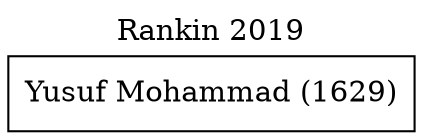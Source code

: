 // House preference flow
digraph "Yusuf Mohammad (1629)_Rankin_2019" {
	graph [label="Rankin 2019" labelloc=t mclimit=10]
	node [shape=box]
	"Yusuf Mohammad (1629)" [label="Yusuf Mohammad (1629)
"]
}
